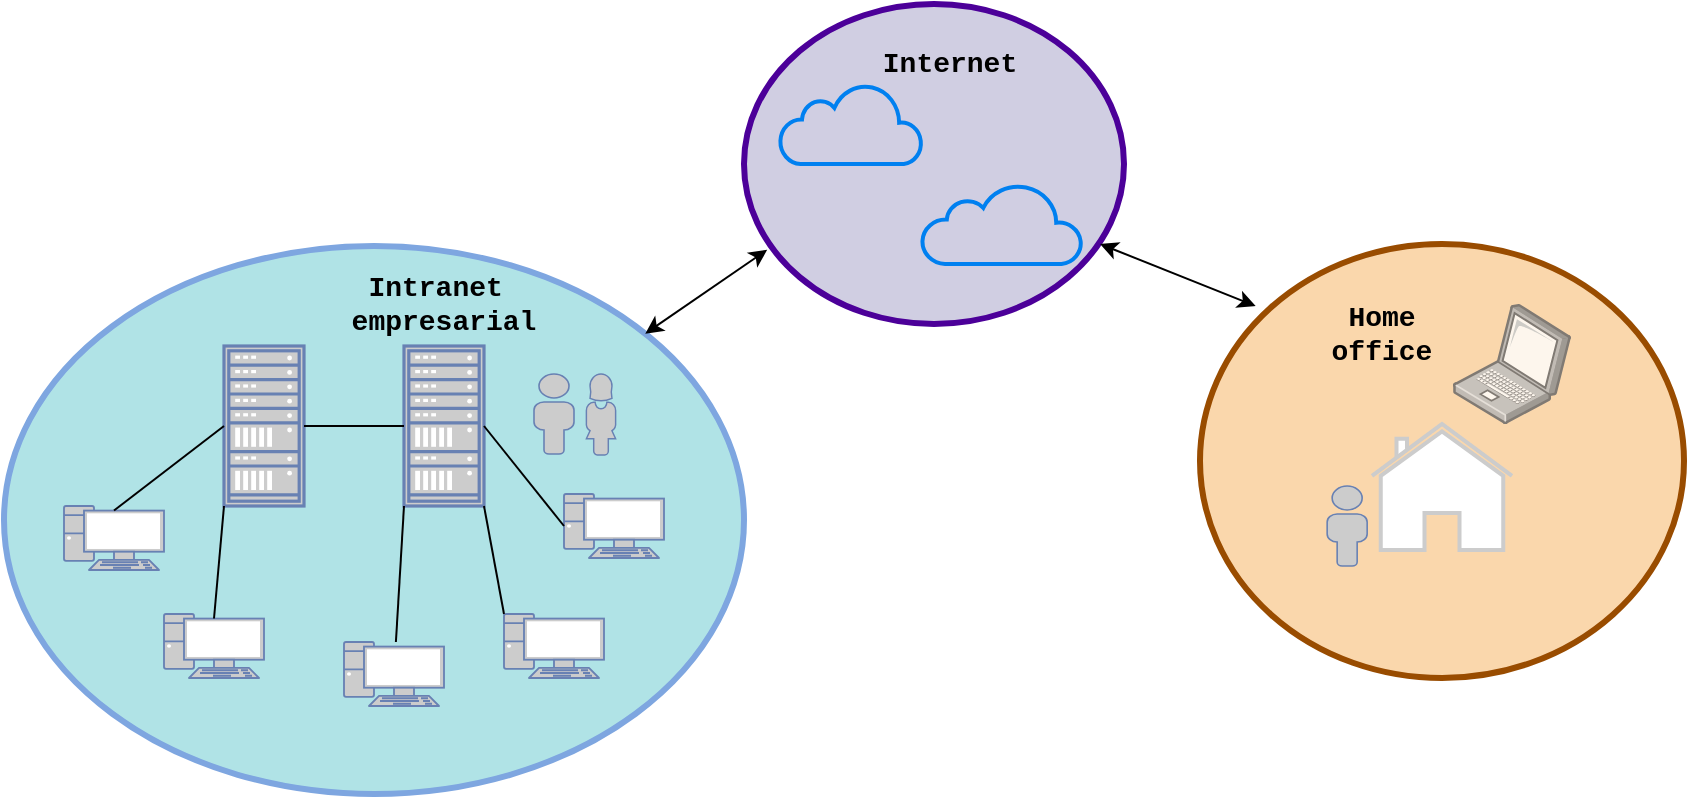<mxfile version="21.3.2" type="github">
  <diagram name="Page-1" id="80d4a630-b321-0f5e-ff81-c5a36ef4752d">
    <mxGraphModel dx="1053" dy="568" grid="1" gridSize="10" guides="1" tooltips="1" connect="1" arrows="1" fold="1" page="1" pageScale="1" pageWidth="1100" pageHeight="850" background="none" math="0" shadow="0">
      <root>
        <mxCell id="0" />
        <mxCell id="1" parent="0" />
        <mxCell id="v8N_cCO75sESYDzRJO4r-33" value="" style="ellipse;whiteSpace=wrap;html=1;fillColor=#d0cee2;strokeColor=#4C0099;strokeWidth=3;" vertex="1" parent="1">
          <mxGeometry x="430" y="50" width="190" height="160" as="geometry" />
        </mxCell>
        <mxCell id="v8N_cCO75sESYDzRJO4r-32" value="" style="html=1;verticalLabelPosition=bottom;align=center;labelBackgroundColor=#ffffff;verticalAlign=top;strokeWidth=2;strokeColor=#0080F0;shadow=0;dashed=0;shape=mxgraph.ios7.icons.cloud;fillColor=none;" vertex="1" parent="1">
          <mxGeometry x="448" y="90" width="71" height="40" as="geometry" />
        </mxCell>
        <mxCell id="v8N_cCO75sESYDzRJO4r-10" value="" style="ellipse;whiteSpace=wrap;html=1;fillColor=#fad7ac;strokeColor=#994C00;strokeWidth=3;" vertex="1" parent="1">
          <mxGeometry x="658" y="170" width="242" height="217" as="geometry" />
        </mxCell>
        <mxCell id="v8N_cCO75sESYDzRJO4r-9" value="" style="ellipse;whiteSpace=wrap;html=1;fillColor=#b0e3e6;strokeColor=#7EA6E0;fontStyle=1;strokeWidth=3;" vertex="1" parent="1">
          <mxGeometry x="60" y="171" width="370" height="274" as="geometry" />
        </mxCell>
        <mxCell id="5c82df7aa0dc6260-74" value="" style="shape=image;html=1;verticalAlign=top;verticalLabelPosition=bottom;labelBackgroundColor=#ffffff;imageAspect=0;aspect=fixed;image=https://cdn0.iconfinder.com/data/icons/fatcow/32x32/tree.png;rounded=1;shadow=0;comic=0;strokeColor=#6881B3;strokeWidth=2;fillColor=#CCFFCC;fontColor=#0066CC;" parent="1" vertex="1">
          <mxGeometry x="811.58" y="295" width="32" height="32" as="geometry" />
        </mxCell>
        <mxCell id="v8N_cCO75sESYDzRJO4r-2" value="" style="html=1;verticalLabelPosition=bottom;align=center;labelBackgroundColor=#ffffff;verticalAlign=top;strokeWidth=2;strokeColor=#CCCCCC;shadow=0;dashed=0;shape=mxgraph.ios7.icons.home;fillColor=#FFFFFF;" vertex="1" parent="1">
          <mxGeometry x="744" y="260" width="70" height="63" as="geometry" />
        </mxCell>
        <mxCell id="v8N_cCO75sESYDzRJO4r-3" value="" style="shape=image;html=1;verticalAlign=top;verticalLabelPosition=bottom;labelBackgroundColor=#ffffff;imageAspect=0;aspect=fixed;image=https://cdn4.iconfinder.com/data/icons/for-your-interface-free-samples/128/Globe-128.png;imageBackground=none;imageBorder=none;" vertex="1" parent="1">
          <mxGeometry x="478" y="83" width="94" height="94" as="geometry" />
        </mxCell>
        <mxCell id="v8N_cCO75sESYDzRJO4r-4" value="" style="endArrow=classic;startArrow=classic;html=1;rounded=0;entryX=0.061;entryY=0.768;entryDx=0;entryDy=0;entryPerimeter=0;" edge="1" parent="1" source="v8N_cCO75sESYDzRJO4r-9" target="v8N_cCO75sESYDzRJO4r-33">
          <mxGeometry width="50" height="50" relative="1" as="geometry">
            <mxPoint x="450" y="315" as="sourcePoint" />
            <mxPoint x="413.14" y="193" as="targetPoint" />
          </mxGeometry>
        </mxCell>
        <mxCell id="v8N_cCO75sESYDzRJO4r-5" value="" style="endArrow=classic;startArrow=classic;html=1;rounded=0;entryX=0.937;entryY=0.75;entryDx=0;entryDy=0;exitX=0.115;exitY=0.143;exitDx=0;exitDy=0;exitPerimeter=0;entryPerimeter=0;" edge="1" parent="1" source="v8N_cCO75sESYDzRJO4r-10" target="v8N_cCO75sESYDzRJO4r-33">
          <mxGeometry width="50" height="50" relative="1" as="geometry">
            <mxPoint x="468" y="280" as="sourcePoint" />
            <mxPoint x="518" y="230" as="targetPoint" />
          </mxGeometry>
        </mxCell>
        <mxCell id="v8N_cCO75sESYDzRJO4r-12" value="" style="fontColor=#0066CC;verticalAlign=top;verticalLabelPosition=bottom;labelPosition=center;align=center;html=1;outlineConnect=0;fillColor=#CCCCCC;strokeColor=#6881B3;gradientColor=none;gradientDirection=north;strokeWidth=2;shape=mxgraph.networks.pc;" vertex="1" parent="1">
          <mxGeometry x="340" y="295" width="50" height="32" as="geometry" />
        </mxCell>
        <mxCell id="v8N_cCO75sESYDzRJO4r-13" value="" style="fontColor=#0066CC;verticalAlign=top;verticalLabelPosition=bottom;labelPosition=center;align=center;html=1;outlineConnect=0;fillColor=#CCCCCC;strokeColor=#6881B3;gradientColor=none;gradientDirection=north;strokeWidth=2;shape=mxgraph.networks.pc;" vertex="1" parent="1">
          <mxGeometry x="230" y="369" width="50" height="32" as="geometry" />
        </mxCell>
        <mxCell id="v8N_cCO75sESYDzRJO4r-14" value="" style="fontColor=#0066CC;verticalAlign=top;verticalLabelPosition=bottom;labelPosition=center;align=center;html=1;outlineConnect=0;fillColor=#CCCCCC;strokeColor=#6881B3;gradientColor=none;gradientDirection=north;strokeWidth=2;shape=mxgraph.networks.pc;" vertex="1" parent="1">
          <mxGeometry x="310" y="355" width="50" height="32" as="geometry" />
        </mxCell>
        <mxCell id="v8N_cCO75sESYDzRJO4r-15" value="" style="fontColor=#0066CC;verticalAlign=top;verticalLabelPosition=bottom;labelPosition=center;align=center;html=1;outlineConnect=0;fillColor=#CCCCCC;strokeColor=#6881B3;gradientColor=none;gradientDirection=north;strokeWidth=2;shape=mxgraph.networks.user_male;" vertex="1" parent="1">
          <mxGeometry x="325" y="235" width="20" height="40" as="geometry" />
        </mxCell>
        <mxCell id="v8N_cCO75sESYDzRJO4r-16" value="" style="fontColor=#0066CC;verticalAlign=top;verticalLabelPosition=bottom;labelPosition=center;align=center;html=1;outlineConnect=0;fillColor=#CCCCCC;strokeColor=#6881B3;gradientColor=none;gradientDirection=north;strokeWidth=2;shape=mxgraph.networks.user_female;" vertex="1" parent="1">
          <mxGeometry x="351" y="235" width="15" height="40.5" as="geometry" />
        </mxCell>
        <mxCell id="v8N_cCO75sESYDzRJO4r-17" value="" style="fontColor=#0066CC;verticalAlign=top;verticalLabelPosition=bottom;labelPosition=center;align=center;html=1;outlineConnect=0;fillColor=#CCCCCC;strokeColor=#6881B3;gradientColor=none;gradientDirection=north;strokeWidth=2;shape=mxgraph.networks.user_male;" vertex="1" parent="1">
          <mxGeometry x="721.58" y="291" width="20" height="40" as="geometry" />
        </mxCell>
        <mxCell id="v8N_cCO75sESYDzRJO4r-18" value="Intranet&amp;nbsp;&lt;br style=&quot;font-size: 14px;&quot;&gt;empresarial" style="text;html=1;strokeColor=none;fillColor=none;align=center;verticalAlign=middle;whiteSpace=wrap;rounded=0;fontColor=#000000;fontStyle=1;fontFamily=Courier New;fontSize=14;" vertex="1" parent="1">
          <mxGeometry x="250" y="185" width="60" height="30" as="geometry" />
        </mxCell>
        <mxCell id="v8N_cCO75sESYDzRJO4r-19" value="Home office" style="text;html=1;strokeColor=none;fillColor=none;align=center;verticalAlign=middle;whiteSpace=wrap;rounded=0;fontColor=#000000;fontFamily=Courier New;fontStyle=1;fontSize=14;" vertex="1" parent="1">
          <mxGeometry x="714.42" y="195" width="70" height="40" as="geometry" />
        </mxCell>
        <mxCell id="v8N_cCO75sESYDzRJO4r-20" value="" style="fontColor=#0066CC;verticalAlign=top;verticalLabelPosition=bottom;labelPosition=center;align=center;html=1;outlineConnect=0;fillColor=#CCCCCC;strokeColor=#6881B3;gradientColor=none;gradientDirection=north;strokeWidth=2;shape=mxgraph.networks.rack;" vertex="1" parent="1">
          <mxGeometry x="260" y="221" width="40" height="80" as="geometry" />
        </mxCell>
        <mxCell id="v8N_cCO75sESYDzRJO4r-21" value="" style="endArrow=none;html=1;rounded=0;exitX=0;exitY=0.5;exitDx=0;exitDy=0;exitPerimeter=0;entryX=1;entryY=0.5;entryDx=0;entryDy=0;entryPerimeter=0;strokeColor=#000000;" edge="1" parent="1" source="v8N_cCO75sESYDzRJO4r-12" target="v8N_cCO75sESYDzRJO4r-20">
          <mxGeometry width="50" height="50" relative="1" as="geometry">
            <mxPoint x="430" y="305" as="sourcePoint" />
            <mxPoint x="480" y="255" as="targetPoint" />
          </mxGeometry>
        </mxCell>
        <mxCell id="v8N_cCO75sESYDzRJO4r-22" value="" style="endArrow=none;html=1;rounded=0;exitX=1;exitY=1;exitDx=0;exitDy=0;exitPerimeter=0;entryX=0;entryY=0;entryDx=0;entryDy=0;entryPerimeter=0;strokeColor=#000000;" edge="1" parent="1" source="v8N_cCO75sESYDzRJO4r-20" target="v8N_cCO75sESYDzRJO4r-14">
          <mxGeometry width="50" height="50" relative="1" as="geometry">
            <mxPoint x="430" y="305" as="sourcePoint" />
            <mxPoint x="480" y="255" as="targetPoint" />
          </mxGeometry>
        </mxCell>
        <mxCell id="v8N_cCO75sESYDzRJO4r-23" value="" style="endArrow=none;html=1;rounded=0;exitX=0;exitY=1;exitDx=0;exitDy=0;exitPerimeter=0;strokeColor=#000000;" edge="1" parent="1" source="v8N_cCO75sESYDzRJO4r-20" target="v8N_cCO75sESYDzRJO4r-13">
          <mxGeometry width="50" height="50" relative="1" as="geometry">
            <mxPoint x="430" y="305" as="sourcePoint" />
            <mxPoint x="480" y="255" as="targetPoint" />
          </mxGeometry>
        </mxCell>
        <mxCell id="v8N_cCO75sESYDzRJO4r-24" value="" style="fontColor=#0066CC;verticalAlign=top;verticalLabelPosition=bottom;labelPosition=center;align=center;html=1;outlineConnect=0;fillColor=#CCCCCC;strokeColor=#6881B3;gradientColor=none;gradientDirection=north;strokeWidth=2;shape=mxgraph.networks.rack;" vertex="1" parent="1">
          <mxGeometry x="170" y="221" width="40" height="80" as="geometry" />
        </mxCell>
        <mxCell id="v8N_cCO75sESYDzRJO4r-25" value="" style="endArrow=none;html=1;rounded=0;exitX=0;exitY=0.5;exitDx=0;exitDy=0;exitPerimeter=0;entryX=1;entryY=0.5;entryDx=0;entryDy=0;entryPerimeter=0;strokeColor=#000000;" edge="1" parent="1" source="v8N_cCO75sESYDzRJO4r-20" target="v8N_cCO75sESYDzRJO4r-24">
          <mxGeometry width="50" height="50" relative="1" as="geometry">
            <mxPoint x="430" y="305" as="sourcePoint" />
            <mxPoint x="480" y="255" as="targetPoint" />
          </mxGeometry>
        </mxCell>
        <mxCell id="v8N_cCO75sESYDzRJO4r-26" value="" style="fontColor=#0066CC;verticalAlign=top;verticalLabelPosition=bottom;labelPosition=center;align=center;html=1;outlineConnect=0;fillColor=#CCCCCC;strokeColor=#6881B3;gradientColor=none;gradientDirection=north;strokeWidth=2;shape=mxgraph.networks.pc;" vertex="1" parent="1">
          <mxGeometry x="140" y="355" width="50" height="32" as="geometry" />
        </mxCell>
        <mxCell id="v8N_cCO75sESYDzRJO4r-27" value="" style="fontColor=#0066CC;verticalAlign=top;verticalLabelPosition=bottom;labelPosition=center;align=center;html=1;outlineConnect=0;fillColor=#CCCCCC;strokeColor=#6881B3;gradientColor=none;gradientDirection=north;strokeWidth=2;shape=mxgraph.networks.pc;" vertex="1" parent="1">
          <mxGeometry x="90" y="301" width="50" height="32" as="geometry" />
        </mxCell>
        <mxCell id="v8N_cCO75sESYDzRJO4r-29" value="" style="endArrow=none;html=1;rounded=0;exitX=0.5;exitY=0.07;exitDx=0;exitDy=0;exitPerimeter=0;entryX=0;entryY=0.5;entryDx=0;entryDy=0;entryPerimeter=0;strokeColor=#000000;" edge="1" parent="1" source="v8N_cCO75sESYDzRJO4r-27" target="v8N_cCO75sESYDzRJO4r-24">
          <mxGeometry width="50" height="50" relative="1" as="geometry">
            <mxPoint x="430" y="305" as="sourcePoint" />
            <mxPoint x="480" y="255" as="targetPoint" />
          </mxGeometry>
        </mxCell>
        <mxCell id="v8N_cCO75sESYDzRJO4r-30" value="" style="endArrow=none;html=1;rounded=0;exitX=0.5;exitY=0.07;exitDx=0;exitDy=0;exitPerimeter=0;entryX=0;entryY=1;entryDx=0;entryDy=0;entryPerimeter=0;strokeColor=#000000;" edge="1" parent="1" source="v8N_cCO75sESYDzRJO4r-26" target="v8N_cCO75sESYDzRJO4r-24">
          <mxGeometry width="50" height="50" relative="1" as="geometry">
            <mxPoint x="230" y="305" as="sourcePoint" />
            <mxPoint x="280" y="255" as="targetPoint" />
          </mxGeometry>
        </mxCell>
        <mxCell id="v8N_cCO75sESYDzRJO4r-31" value="" style="html=1;verticalLabelPosition=bottom;align=center;labelBackgroundColor=#ffffff;verticalAlign=top;strokeWidth=2;strokeColor=#0080F0;shadow=0;dashed=0;shape=mxgraph.ios7.icons.cloud;fillColor=none;" vertex="1" parent="1">
          <mxGeometry x="519" y="140" width="80" height="40" as="geometry" />
        </mxCell>
        <mxCell id="v8N_cCO75sESYDzRJO4r-34" value="Internet" style="text;html=1;strokeColor=none;fillColor=none;align=center;verticalAlign=middle;whiteSpace=wrap;rounded=0;fontColor=#000000;fontFamily=Courier New;fontStyle=1;fontSize=14;" vertex="1" parent="1">
          <mxGeometry x="498" y="60" width="70" height="40" as="geometry" />
        </mxCell>
        <mxCell id="v8N_cCO75sESYDzRJO4r-35" value="" style="image;points=[];aspect=fixed;html=1;align=center;shadow=0;dashed=0;image=img/lib/allied_telesis/computer_and_terminals/Laptop.svg;imageBackground=none;opacity=80;" vertex="1" parent="1">
          <mxGeometry x="784.42" y="200" width="59.16" height="60" as="geometry" />
        </mxCell>
      </root>
    </mxGraphModel>
  </diagram>
</mxfile>
